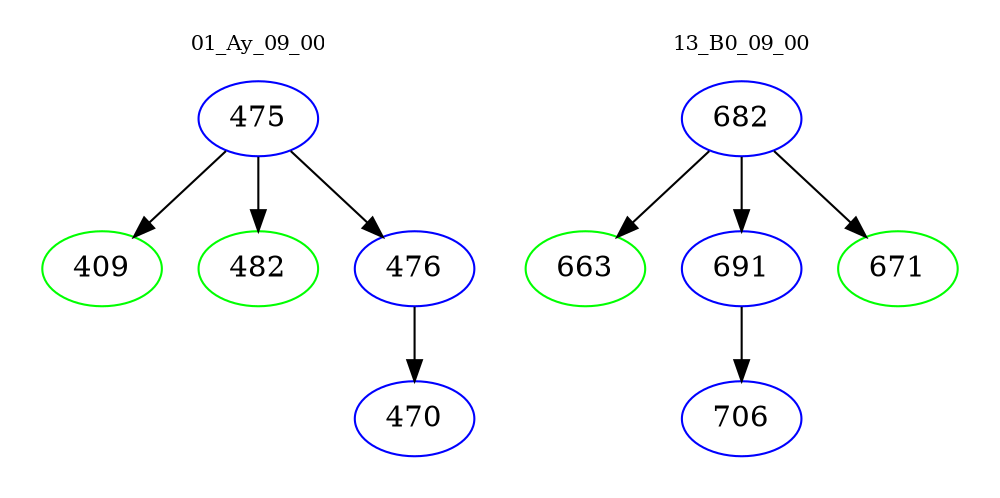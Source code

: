 digraph{
subgraph cluster_0 {
color = white
label = "01_Ay_09_00";
fontsize=10;
T0_475 [label="475", color="blue"]
T0_475 -> T0_409 [color="black"]
T0_409 [label="409", color="green"]
T0_475 -> T0_482 [color="black"]
T0_482 [label="482", color="green"]
T0_475 -> T0_476 [color="black"]
T0_476 [label="476", color="blue"]
T0_476 -> T0_470 [color="black"]
T0_470 [label="470", color="blue"]
}
subgraph cluster_1 {
color = white
label = "13_B0_09_00";
fontsize=10;
T1_682 [label="682", color="blue"]
T1_682 -> T1_663 [color="black"]
T1_663 [label="663", color="green"]
T1_682 -> T1_691 [color="black"]
T1_691 [label="691", color="blue"]
T1_691 -> T1_706 [color="black"]
T1_706 [label="706", color="blue"]
T1_682 -> T1_671 [color="black"]
T1_671 [label="671", color="green"]
}
}
